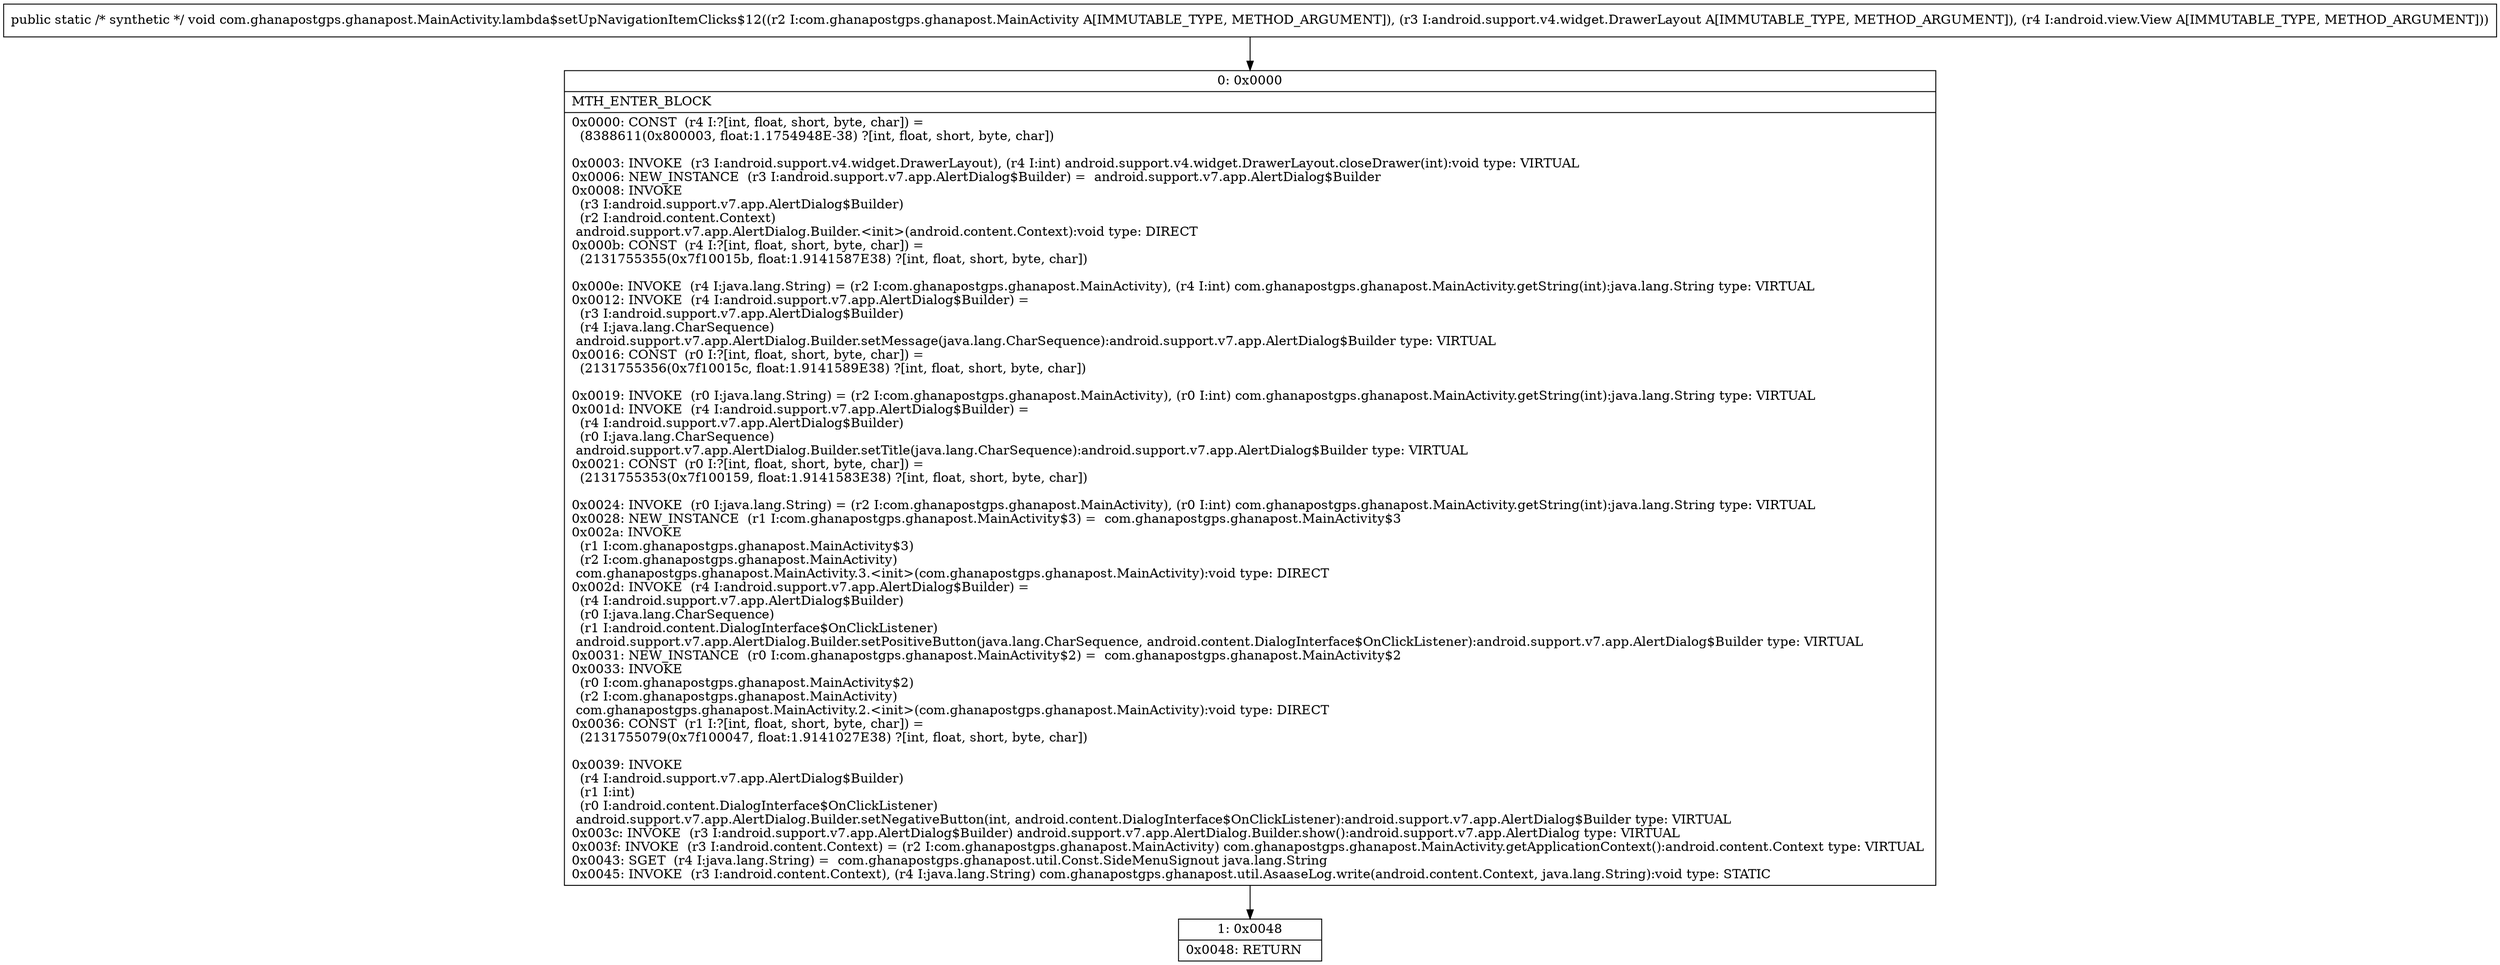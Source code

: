 digraph "CFG forcom.ghanapostgps.ghanapost.MainActivity.lambda$setUpNavigationItemClicks$12(Lcom\/ghanapostgps\/ghanapost\/MainActivity;Landroid\/support\/v4\/widget\/DrawerLayout;Landroid\/view\/View;)V" {
Node_0 [shape=record,label="{0\:\ 0x0000|MTH_ENTER_BLOCK\l|0x0000: CONST  (r4 I:?[int, float, short, byte, char]) = \l  (8388611(0x800003, float:1.1754948E\-38) ?[int, float, short, byte, char])\l \l0x0003: INVOKE  (r3 I:android.support.v4.widget.DrawerLayout), (r4 I:int) android.support.v4.widget.DrawerLayout.closeDrawer(int):void type: VIRTUAL \l0x0006: NEW_INSTANCE  (r3 I:android.support.v7.app.AlertDialog$Builder) =  android.support.v7.app.AlertDialog$Builder \l0x0008: INVOKE  \l  (r3 I:android.support.v7.app.AlertDialog$Builder)\l  (r2 I:android.content.Context)\l android.support.v7.app.AlertDialog.Builder.\<init\>(android.content.Context):void type: DIRECT \l0x000b: CONST  (r4 I:?[int, float, short, byte, char]) = \l  (2131755355(0x7f10015b, float:1.9141587E38) ?[int, float, short, byte, char])\l \l0x000e: INVOKE  (r4 I:java.lang.String) = (r2 I:com.ghanapostgps.ghanapost.MainActivity), (r4 I:int) com.ghanapostgps.ghanapost.MainActivity.getString(int):java.lang.String type: VIRTUAL \l0x0012: INVOKE  (r4 I:android.support.v7.app.AlertDialog$Builder) = \l  (r3 I:android.support.v7.app.AlertDialog$Builder)\l  (r4 I:java.lang.CharSequence)\l android.support.v7.app.AlertDialog.Builder.setMessage(java.lang.CharSequence):android.support.v7.app.AlertDialog$Builder type: VIRTUAL \l0x0016: CONST  (r0 I:?[int, float, short, byte, char]) = \l  (2131755356(0x7f10015c, float:1.9141589E38) ?[int, float, short, byte, char])\l \l0x0019: INVOKE  (r0 I:java.lang.String) = (r2 I:com.ghanapostgps.ghanapost.MainActivity), (r0 I:int) com.ghanapostgps.ghanapost.MainActivity.getString(int):java.lang.String type: VIRTUAL \l0x001d: INVOKE  (r4 I:android.support.v7.app.AlertDialog$Builder) = \l  (r4 I:android.support.v7.app.AlertDialog$Builder)\l  (r0 I:java.lang.CharSequence)\l android.support.v7.app.AlertDialog.Builder.setTitle(java.lang.CharSequence):android.support.v7.app.AlertDialog$Builder type: VIRTUAL \l0x0021: CONST  (r0 I:?[int, float, short, byte, char]) = \l  (2131755353(0x7f100159, float:1.9141583E38) ?[int, float, short, byte, char])\l \l0x0024: INVOKE  (r0 I:java.lang.String) = (r2 I:com.ghanapostgps.ghanapost.MainActivity), (r0 I:int) com.ghanapostgps.ghanapost.MainActivity.getString(int):java.lang.String type: VIRTUAL \l0x0028: NEW_INSTANCE  (r1 I:com.ghanapostgps.ghanapost.MainActivity$3) =  com.ghanapostgps.ghanapost.MainActivity$3 \l0x002a: INVOKE  \l  (r1 I:com.ghanapostgps.ghanapost.MainActivity$3)\l  (r2 I:com.ghanapostgps.ghanapost.MainActivity)\l com.ghanapostgps.ghanapost.MainActivity.3.\<init\>(com.ghanapostgps.ghanapost.MainActivity):void type: DIRECT \l0x002d: INVOKE  (r4 I:android.support.v7.app.AlertDialog$Builder) = \l  (r4 I:android.support.v7.app.AlertDialog$Builder)\l  (r0 I:java.lang.CharSequence)\l  (r1 I:android.content.DialogInterface$OnClickListener)\l android.support.v7.app.AlertDialog.Builder.setPositiveButton(java.lang.CharSequence, android.content.DialogInterface$OnClickListener):android.support.v7.app.AlertDialog$Builder type: VIRTUAL \l0x0031: NEW_INSTANCE  (r0 I:com.ghanapostgps.ghanapost.MainActivity$2) =  com.ghanapostgps.ghanapost.MainActivity$2 \l0x0033: INVOKE  \l  (r0 I:com.ghanapostgps.ghanapost.MainActivity$2)\l  (r2 I:com.ghanapostgps.ghanapost.MainActivity)\l com.ghanapostgps.ghanapost.MainActivity.2.\<init\>(com.ghanapostgps.ghanapost.MainActivity):void type: DIRECT \l0x0036: CONST  (r1 I:?[int, float, short, byte, char]) = \l  (2131755079(0x7f100047, float:1.9141027E38) ?[int, float, short, byte, char])\l \l0x0039: INVOKE  \l  (r4 I:android.support.v7.app.AlertDialog$Builder)\l  (r1 I:int)\l  (r0 I:android.content.DialogInterface$OnClickListener)\l android.support.v7.app.AlertDialog.Builder.setNegativeButton(int, android.content.DialogInterface$OnClickListener):android.support.v7.app.AlertDialog$Builder type: VIRTUAL \l0x003c: INVOKE  (r3 I:android.support.v7.app.AlertDialog$Builder) android.support.v7.app.AlertDialog.Builder.show():android.support.v7.app.AlertDialog type: VIRTUAL \l0x003f: INVOKE  (r3 I:android.content.Context) = (r2 I:com.ghanapostgps.ghanapost.MainActivity) com.ghanapostgps.ghanapost.MainActivity.getApplicationContext():android.content.Context type: VIRTUAL \l0x0043: SGET  (r4 I:java.lang.String) =  com.ghanapostgps.ghanapost.util.Const.SideMenuSignout java.lang.String \l0x0045: INVOKE  (r3 I:android.content.Context), (r4 I:java.lang.String) com.ghanapostgps.ghanapost.util.AsaaseLog.write(android.content.Context, java.lang.String):void type: STATIC \l}"];
Node_1 [shape=record,label="{1\:\ 0x0048|0x0048: RETURN   \l}"];
MethodNode[shape=record,label="{public static \/* synthetic *\/ void com.ghanapostgps.ghanapost.MainActivity.lambda$setUpNavigationItemClicks$12((r2 I:com.ghanapostgps.ghanapost.MainActivity A[IMMUTABLE_TYPE, METHOD_ARGUMENT]), (r3 I:android.support.v4.widget.DrawerLayout A[IMMUTABLE_TYPE, METHOD_ARGUMENT]), (r4 I:android.view.View A[IMMUTABLE_TYPE, METHOD_ARGUMENT])) }"];
MethodNode -> Node_0;
Node_0 -> Node_1;
}

